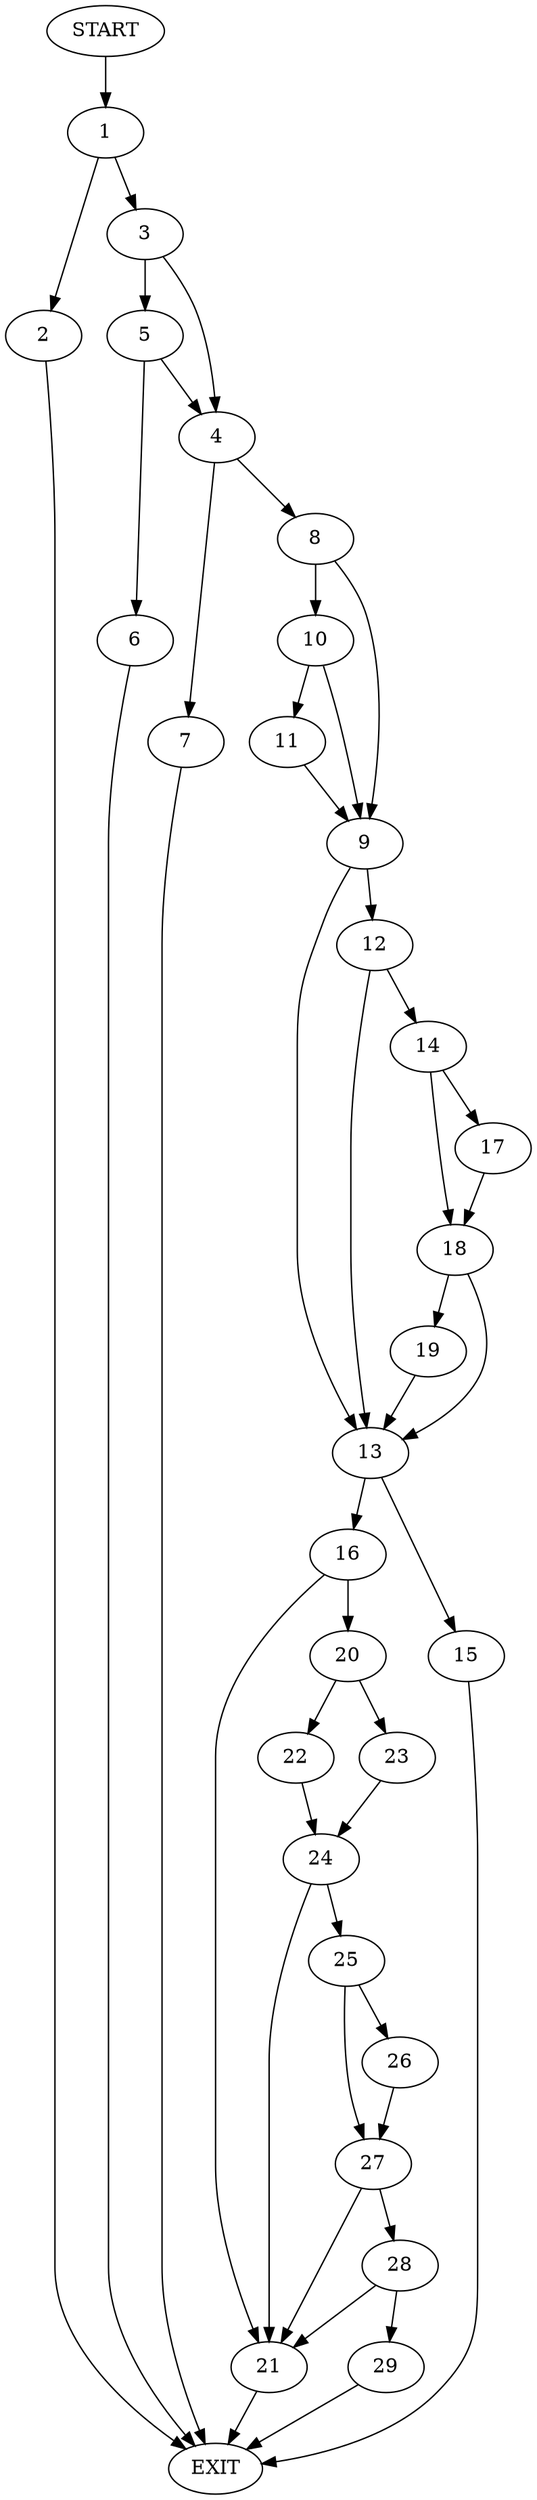 digraph {
0 [label="START"]
30 [label="EXIT"]
0 -> 1
1 -> 2
1 -> 3
2 -> 30
3 -> 4
3 -> 5
5 -> 4
5 -> 6
4 -> 7
4 -> 8
6 -> 30
8 -> 9
8 -> 10
7 -> 30
10 -> 9
10 -> 11
9 -> 12
9 -> 13
11 -> 9
12 -> 14
12 -> 13
13 -> 15
13 -> 16
14 -> 17
14 -> 18
18 -> 13
18 -> 19
17 -> 18
19 -> 13
15 -> 30
16 -> 20
16 -> 21
20 -> 22
20 -> 23
21 -> 30
22 -> 24
23 -> 24
24 -> 21
24 -> 25
25 -> 26
25 -> 27
27 -> 28
27 -> 21
26 -> 27
28 -> 29
28 -> 21
29 -> 30
}
